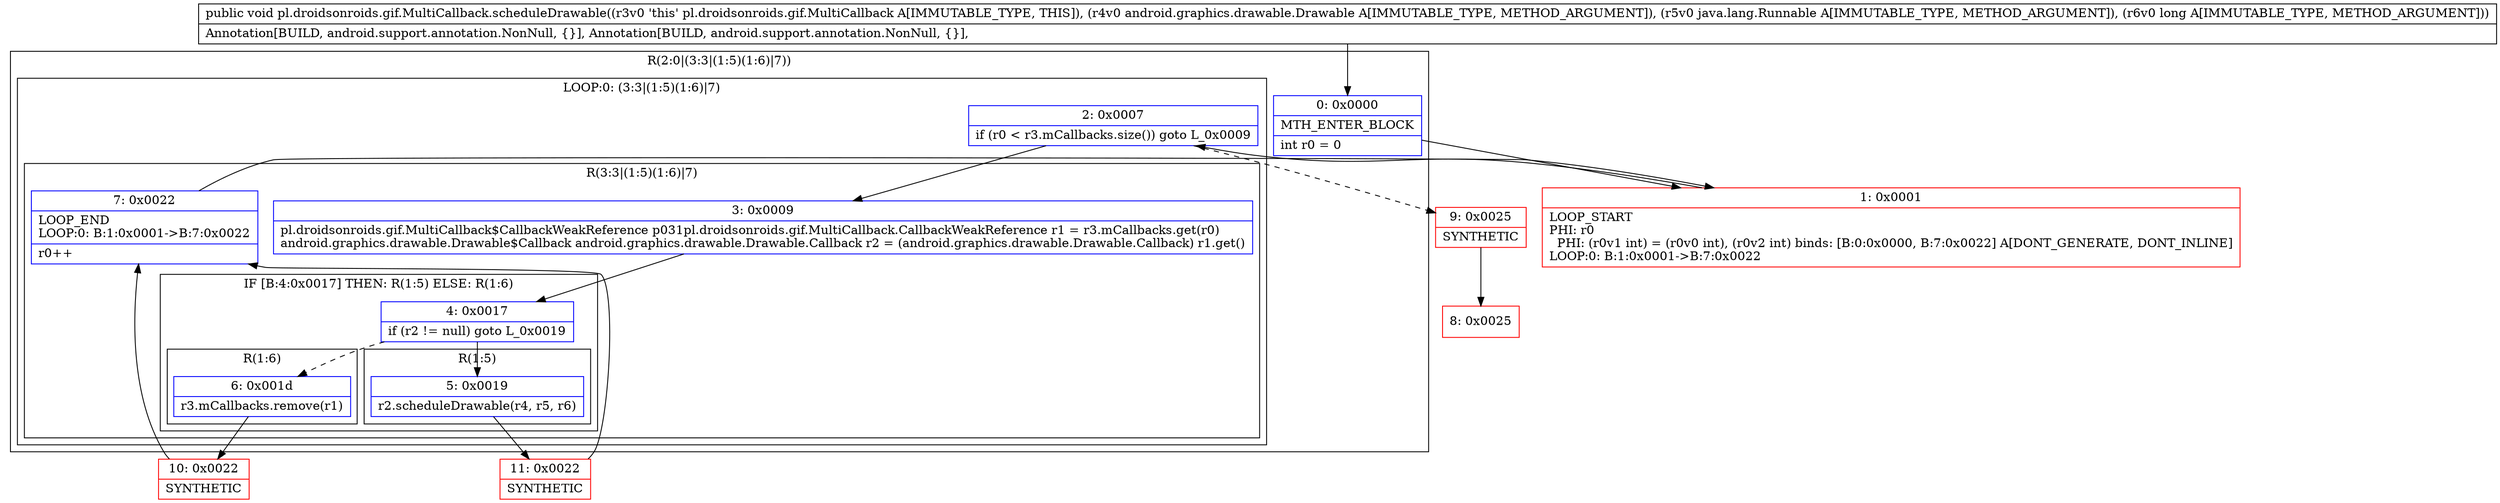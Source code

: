 digraph "CFG forpl.droidsonroids.gif.MultiCallback.scheduleDrawable(Landroid\/graphics\/drawable\/Drawable;Ljava\/lang\/Runnable;J)V" {
subgraph cluster_Region_111058247 {
label = "R(2:0|(3:3|(1:5)(1:6)|7))";
node [shape=record,color=blue];
Node_0 [shape=record,label="{0\:\ 0x0000|MTH_ENTER_BLOCK\l|int r0 = 0\l}"];
subgraph cluster_LoopRegion_1778739904 {
label = "LOOP:0: (3:3|(1:5)(1:6)|7)";
node [shape=record,color=blue];
Node_2 [shape=record,label="{2\:\ 0x0007|if (r0 \< r3.mCallbacks.size()) goto L_0x0009\l}"];
subgraph cluster_Region_764819661 {
label = "R(3:3|(1:5)(1:6)|7)";
node [shape=record,color=blue];
Node_3 [shape=record,label="{3\:\ 0x0009|pl.droidsonroids.gif.MultiCallback$CallbackWeakReference p031pl.droidsonroids.gif.MultiCallback.CallbackWeakReference r1 = r3.mCallbacks.get(r0)\landroid.graphics.drawable.Drawable$Callback android.graphics.drawable.Drawable.Callback r2 = (android.graphics.drawable.Drawable.Callback) r1.get()\l}"];
subgraph cluster_IfRegion_72390651 {
label = "IF [B:4:0x0017] THEN: R(1:5) ELSE: R(1:6)";
node [shape=record,color=blue];
Node_4 [shape=record,label="{4\:\ 0x0017|if (r2 != null) goto L_0x0019\l}"];
subgraph cluster_Region_1161998043 {
label = "R(1:5)";
node [shape=record,color=blue];
Node_5 [shape=record,label="{5\:\ 0x0019|r2.scheduleDrawable(r4, r5, r6)\l}"];
}
subgraph cluster_Region_1985366227 {
label = "R(1:6)";
node [shape=record,color=blue];
Node_6 [shape=record,label="{6\:\ 0x001d|r3.mCallbacks.remove(r1)\l}"];
}
}
Node_7 [shape=record,label="{7\:\ 0x0022|LOOP_END\lLOOP:0: B:1:0x0001\-\>B:7:0x0022\l|r0++\l}"];
}
}
}
Node_1 [shape=record,color=red,label="{1\:\ 0x0001|LOOP_START\lPHI: r0 \l  PHI: (r0v1 int) = (r0v0 int), (r0v2 int) binds: [B:0:0x0000, B:7:0x0022] A[DONT_GENERATE, DONT_INLINE]\lLOOP:0: B:1:0x0001\-\>B:7:0x0022\l}"];
Node_8 [shape=record,color=red,label="{8\:\ 0x0025}"];
Node_9 [shape=record,color=red,label="{9\:\ 0x0025|SYNTHETIC\l}"];
Node_10 [shape=record,color=red,label="{10\:\ 0x0022|SYNTHETIC\l}"];
Node_11 [shape=record,color=red,label="{11\:\ 0x0022|SYNTHETIC\l}"];
MethodNode[shape=record,label="{public void pl.droidsonroids.gif.MultiCallback.scheduleDrawable((r3v0 'this' pl.droidsonroids.gif.MultiCallback A[IMMUTABLE_TYPE, THIS]), (r4v0 android.graphics.drawable.Drawable A[IMMUTABLE_TYPE, METHOD_ARGUMENT]), (r5v0 java.lang.Runnable A[IMMUTABLE_TYPE, METHOD_ARGUMENT]), (r6v0 long A[IMMUTABLE_TYPE, METHOD_ARGUMENT]))  | Annotation[BUILD, android.support.annotation.NonNull, \{\}], Annotation[BUILD, android.support.annotation.NonNull, \{\}], \l}"];
MethodNode -> Node_0;
Node_0 -> Node_1;
Node_2 -> Node_3;
Node_2 -> Node_9[style=dashed];
Node_3 -> Node_4;
Node_4 -> Node_5;
Node_4 -> Node_6[style=dashed];
Node_5 -> Node_11;
Node_6 -> Node_10;
Node_7 -> Node_1;
Node_1 -> Node_2;
Node_9 -> Node_8;
Node_10 -> Node_7;
Node_11 -> Node_7;
}

